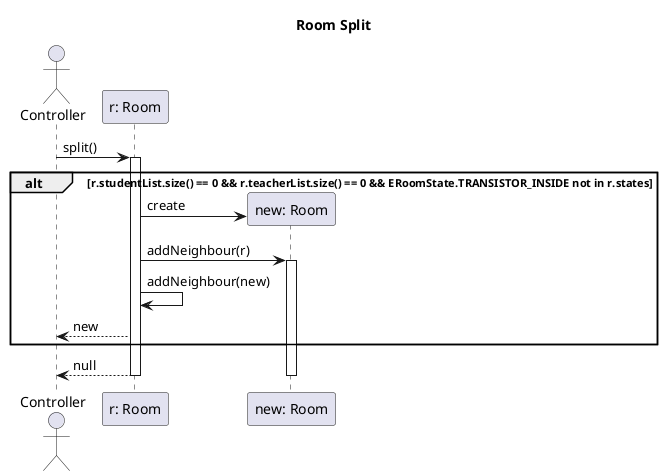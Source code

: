 @startuml splitRoom
title Room Split


actor Controller
participant "r: Room" as RoomA
participant "new: Room" as NewRoom


Controller -> RoomA  : split()
activate RoomA

alt r.studentList.size() == 0 && r.teacherList.size() == 0 && ERoomState.TRANSISTOR_INSIDE not in r.states
RoomA -> NewRoom ** : create
RoomA -> NewRoom : addNeighbour(r)
activate NewRoom
RoomA -> RoomA : addNeighbour(new)

RoomA --> Controller : new
end
RoomA --> Controller : null

' szomszédok és itemek elfelezése + statek átadása
' Alice -> Log : Log attack start
' loop 1000 times
' Alice -> Bob: DNS Attack
' end
' Alice -> Log : Log attack end
deactivate NewRoom
deactivate RoomA
@enduml
